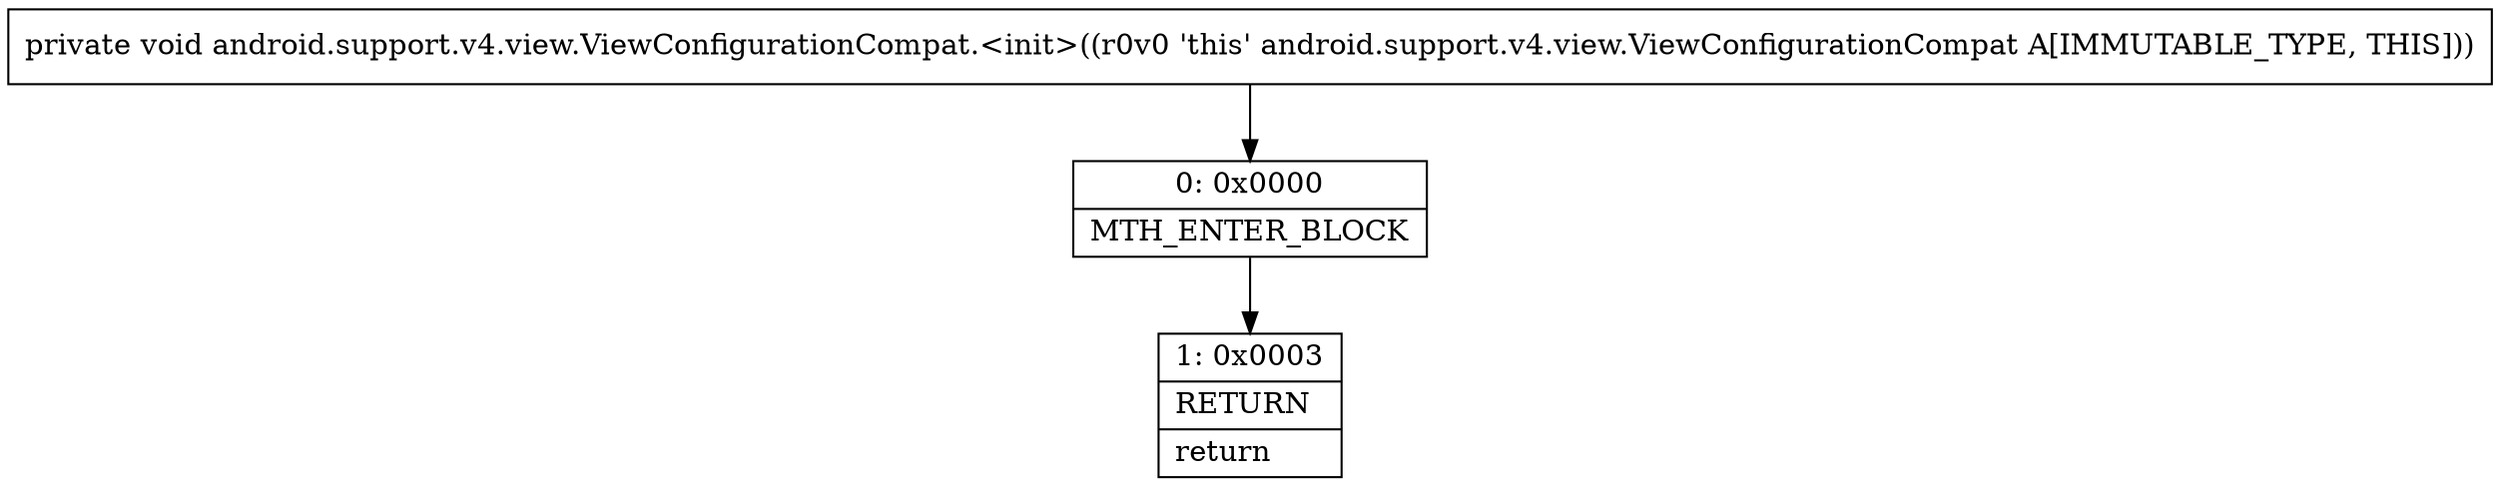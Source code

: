 digraph "CFG forandroid.support.v4.view.ViewConfigurationCompat.\<init\>()V" {
Node_0 [shape=record,label="{0\:\ 0x0000|MTH_ENTER_BLOCK\l}"];
Node_1 [shape=record,label="{1\:\ 0x0003|RETURN\l|return\l}"];
MethodNode[shape=record,label="{private void android.support.v4.view.ViewConfigurationCompat.\<init\>((r0v0 'this' android.support.v4.view.ViewConfigurationCompat A[IMMUTABLE_TYPE, THIS])) }"];
MethodNode -> Node_0;
Node_0 -> Node_1;
}

